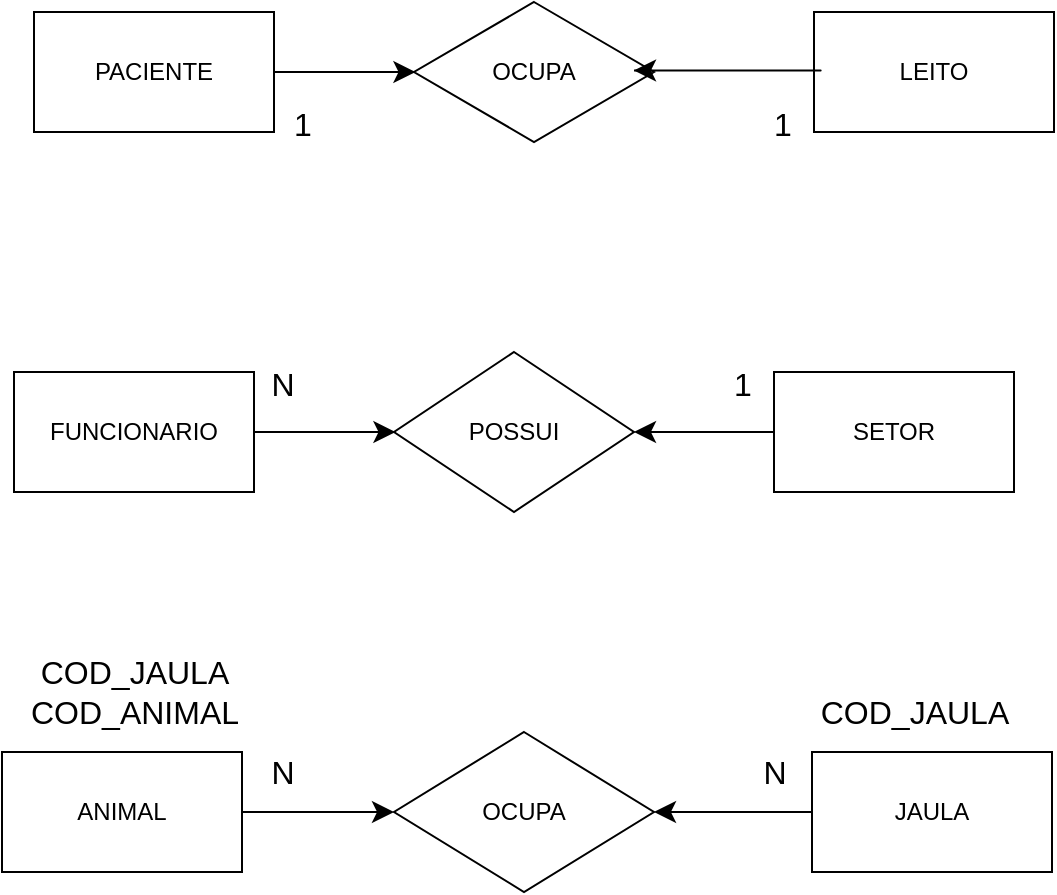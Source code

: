 <mxfile version="28.1.1">
  <diagram name="Página-1" id="KX5po7xosSMrDA9qBxPQ">
    <mxGraphModel dx="872" dy="431" grid="1" gridSize="10" guides="1" tooltips="1" connect="1" arrows="1" fold="1" page="1" pageScale="1" pageWidth="827" pageHeight="1169" math="0" shadow="0">
      <root>
        <mxCell id="0" />
        <mxCell id="1" parent="0" />
        <mxCell id="_SpxEOl7Wf3esml1-KaE-1" value="PACIENTE" style="rounded=0;whiteSpace=wrap;html=1;" parent="1" vertex="1">
          <mxGeometry x="250" y="220" width="120" height="60" as="geometry" />
        </mxCell>
        <mxCell id="_SpxEOl7Wf3esml1-KaE-2" value="OCUPA" style="rhombus;whiteSpace=wrap;html=1;" parent="1" vertex="1">
          <mxGeometry x="440" y="215" width="120" height="70" as="geometry" />
        </mxCell>
        <mxCell id="_SpxEOl7Wf3esml1-KaE-3" value="" style="endArrow=classic;html=1;rounded=0;fontSize=12;startSize=8;endSize=8;curved=1;" parent="1" source="_SpxEOl7Wf3esml1-KaE-1" edge="1">
          <mxGeometry width="50" height="50" relative="1" as="geometry">
            <mxPoint x="370" y="300" as="sourcePoint" />
            <mxPoint x="440.711" y="250" as="targetPoint" />
          </mxGeometry>
        </mxCell>
        <mxCell id="_SpxEOl7Wf3esml1-KaE-4" value="LEITO" style="rounded=0;whiteSpace=wrap;html=1;" parent="1" vertex="1">
          <mxGeometry x="640" y="220" width="120" height="60" as="geometry" />
        </mxCell>
        <mxCell id="_SpxEOl7Wf3esml1-KaE-5" value="" style="endArrow=classic;html=1;rounded=0;fontSize=12;startSize=8;endSize=8;curved=1;" parent="1" edge="1">
          <mxGeometry width="50" height="50" relative="1" as="geometry">
            <mxPoint x="550" y="249.23" as="sourcePoint" />
            <mxPoint x="550" y="249.23" as="targetPoint" />
            <Array as="points">
              <mxPoint x="620" y="249.23" />
              <mxPoint x="600" y="249.23" />
              <mxPoint x="670" y="249.23" />
            </Array>
          </mxGeometry>
        </mxCell>
        <mxCell id="_SpxEOl7Wf3esml1-KaE-7" value="1" style="text;html=1;align=center;verticalAlign=middle;resizable=0;points=[];autosize=1;strokeColor=none;fillColor=none;fontSize=16;" parent="1" vertex="1">
          <mxGeometry x="369" y="261" width="30" height="30" as="geometry" />
        </mxCell>
        <mxCell id="_SpxEOl7Wf3esml1-KaE-8" value="1" style="text;html=1;align=center;verticalAlign=middle;resizable=0;points=[];autosize=1;strokeColor=none;fillColor=none;fontSize=16;" parent="1" vertex="1">
          <mxGeometry x="609" y="261" width="30" height="30" as="geometry" />
        </mxCell>
        <mxCell id="_SpxEOl7Wf3esml1-KaE-9" value="FUNCIONARIO" style="rounded=0;whiteSpace=wrap;html=1;" parent="1" vertex="1">
          <mxGeometry x="240" y="400" width="120" height="60" as="geometry" />
        </mxCell>
        <mxCell id="_SpxEOl7Wf3esml1-KaE-10" value="POSSUI" style="rhombus;whiteSpace=wrap;html=1;" parent="1" vertex="1">
          <mxGeometry x="430" y="390" width="120" height="80" as="geometry" />
        </mxCell>
        <mxCell id="_SpxEOl7Wf3esml1-KaE-11" value="" style="endArrow=classic;html=1;rounded=0;fontSize=12;startSize=8;endSize=8;curved=1;" parent="1" source="_SpxEOl7Wf3esml1-KaE-9" edge="1">
          <mxGeometry width="50" height="50" relative="1" as="geometry">
            <mxPoint x="360" y="480" as="sourcePoint" />
            <mxPoint x="430.711" y="430" as="targetPoint" />
          </mxGeometry>
        </mxCell>
        <mxCell id="_SpxEOl7Wf3esml1-KaE-12" value="SETOR" style="rounded=0;whiteSpace=wrap;html=1;" parent="1" vertex="1">
          <mxGeometry x="620" y="400" width="120" height="60" as="geometry" />
        </mxCell>
        <mxCell id="_SpxEOl7Wf3esml1-KaE-13" value="" style="endArrow=classic;html=1;rounded=0;fontSize=12;startSize=8;endSize=8;curved=1;exitX=0;exitY=0.5;exitDx=0;exitDy=0;" parent="1" source="_SpxEOl7Wf3esml1-KaE-12" edge="1">
          <mxGeometry width="50" height="50" relative="1" as="geometry">
            <mxPoint x="500" y="480" as="sourcePoint" />
            <mxPoint x="550" y="430" as="targetPoint" />
          </mxGeometry>
        </mxCell>
        <mxCell id="_SpxEOl7Wf3esml1-KaE-14" value="N" style="text;html=1;align=center;verticalAlign=middle;resizable=0;points=[];autosize=1;strokeColor=none;fillColor=none;fontSize=16;" parent="1" vertex="1">
          <mxGeometry x="354" y="391" width="40" height="30" as="geometry" />
        </mxCell>
        <mxCell id="_SpxEOl7Wf3esml1-KaE-15" value="1" style="text;html=1;align=center;verticalAlign=middle;resizable=0;points=[];autosize=1;strokeColor=none;fillColor=none;fontSize=16;" parent="1" vertex="1">
          <mxGeometry x="589" y="391" width="30" height="30" as="geometry" />
        </mxCell>
        <mxCell id="_SpxEOl7Wf3esml1-KaE-16" value="ANIMAL" style="rounded=0;whiteSpace=wrap;html=1;" parent="1" vertex="1">
          <mxGeometry x="234" y="590" width="120" height="60" as="geometry" />
        </mxCell>
        <mxCell id="_SpxEOl7Wf3esml1-KaE-17" value="OCUPA" style="rhombus;whiteSpace=wrap;html=1;" parent="1" vertex="1">
          <mxGeometry x="430" y="580" width="130" height="80" as="geometry" />
        </mxCell>
        <mxCell id="_SpxEOl7Wf3esml1-KaE-18" value="JAULA" style="rounded=0;whiteSpace=wrap;html=1;" parent="1" vertex="1">
          <mxGeometry x="639" y="590" width="120" height="60" as="geometry" />
        </mxCell>
        <mxCell id="_SpxEOl7Wf3esml1-KaE-19" value="" style="endArrow=classic;html=1;rounded=0;fontSize=12;startSize=8;endSize=8;curved=1;" parent="1" source="_SpxEOl7Wf3esml1-KaE-16" edge="1">
          <mxGeometry width="50" height="50" relative="1" as="geometry">
            <mxPoint x="380" y="670" as="sourcePoint" />
            <mxPoint x="430" y="620" as="targetPoint" />
          </mxGeometry>
        </mxCell>
        <mxCell id="_SpxEOl7Wf3esml1-KaE-20" value="" style="endArrow=classic;html=1;rounded=0;fontSize=12;startSize=8;endSize=8;curved=1;entryX=1;entryY=0.5;entryDx=0;entryDy=0;exitX=0;exitY=0.5;exitDx=0;exitDy=0;" parent="1" source="_SpxEOl7Wf3esml1-KaE-18" target="_SpxEOl7Wf3esml1-KaE-17" edge="1">
          <mxGeometry width="50" height="50" relative="1" as="geometry">
            <mxPoint x="690" y="700" as="sourcePoint" />
            <mxPoint x="620" y="700" as="targetPoint" />
          </mxGeometry>
        </mxCell>
        <mxCell id="_SpxEOl7Wf3esml1-KaE-25" value="N" style="text;html=1;align=center;verticalAlign=middle;resizable=0;points=[];autosize=1;strokeColor=none;fillColor=none;fontSize=16;" parent="1" vertex="1">
          <mxGeometry x="354" y="585" width="40" height="30" as="geometry" />
        </mxCell>
        <mxCell id="_SpxEOl7Wf3esml1-KaE-26" value="N" style="text;html=1;align=center;verticalAlign=middle;resizable=0;points=[];autosize=1;strokeColor=none;fillColor=none;fontSize=16;" parent="1" vertex="1">
          <mxGeometry x="600" y="585" width="40" height="30" as="geometry" />
        </mxCell>
        <mxCell id="_SpxEOl7Wf3esml1-KaE-27" value="COD_JAULA&lt;div&gt;COD_ANIMAL&lt;/div&gt;" style="text;html=1;align=center;verticalAlign=middle;resizable=0;points=[];autosize=1;strokeColor=none;fillColor=none;fontSize=16;" parent="1" vertex="1">
          <mxGeometry x="235" y="535" width="130" height="50" as="geometry" />
        </mxCell>
        <mxCell id="_SpxEOl7Wf3esml1-KaE-28" value="COD_JAULA" style="text;html=1;align=center;verticalAlign=middle;resizable=0;points=[];autosize=1;strokeColor=none;fillColor=none;fontSize=16;" parent="1" vertex="1">
          <mxGeometry x="630" y="555" width="120" height="30" as="geometry" />
        </mxCell>
      </root>
    </mxGraphModel>
  </diagram>
</mxfile>
